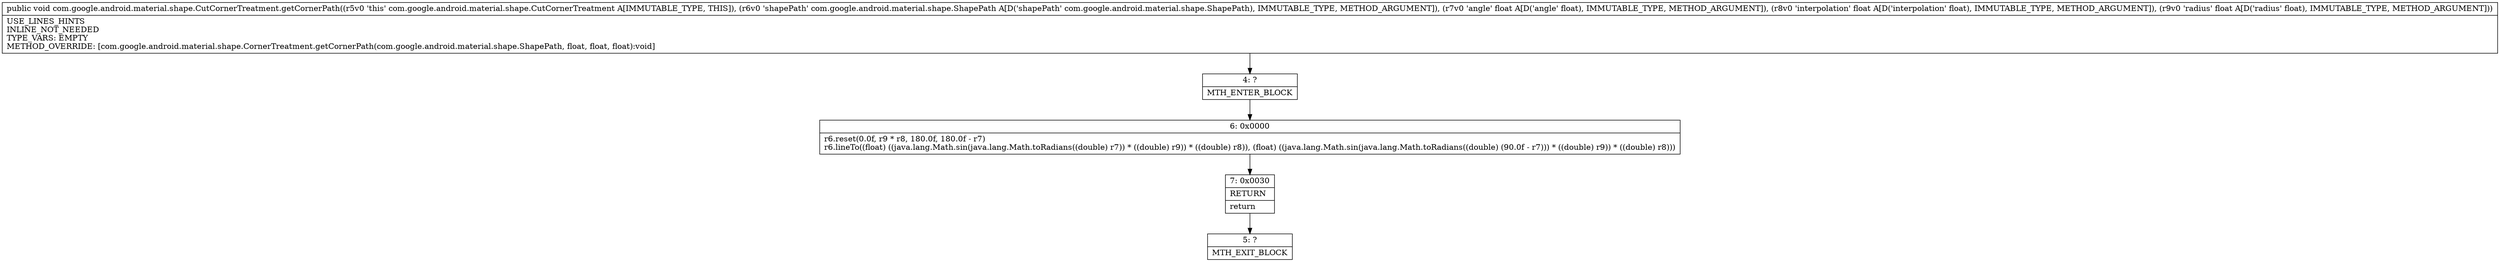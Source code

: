 digraph "CFG forcom.google.android.material.shape.CutCornerTreatment.getCornerPath(Lcom\/google\/android\/material\/shape\/ShapePath;FFF)V" {
Node_4 [shape=record,label="{4\:\ ?|MTH_ENTER_BLOCK\l}"];
Node_6 [shape=record,label="{6\:\ 0x0000|r6.reset(0.0f, r9 * r8, 180.0f, 180.0f \- r7)\lr6.lineTo((float) ((java.lang.Math.sin(java.lang.Math.toRadians((double) r7)) * ((double) r9)) * ((double) r8)), (float) ((java.lang.Math.sin(java.lang.Math.toRadians((double) (90.0f \- r7))) * ((double) r9)) * ((double) r8)))\l}"];
Node_7 [shape=record,label="{7\:\ 0x0030|RETURN\l|return\l}"];
Node_5 [shape=record,label="{5\:\ ?|MTH_EXIT_BLOCK\l}"];
MethodNode[shape=record,label="{public void com.google.android.material.shape.CutCornerTreatment.getCornerPath((r5v0 'this' com.google.android.material.shape.CutCornerTreatment A[IMMUTABLE_TYPE, THIS]), (r6v0 'shapePath' com.google.android.material.shape.ShapePath A[D('shapePath' com.google.android.material.shape.ShapePath), IMMUTABLE_TYPE, METHOD_ARGUMENT]), (r7v0 'angle' float A[D('angle' float), IMMUTABLE_TYPE, METHOD_ARGUMENT]), (r8v0 'interpolation' float A[D('interpolation' float), IMMUTABLE_TYPE, METHOD_ARGUMENT]), (r9v0 'radius' float A[D('radius' float), IMMUTABLE_TYPE, METHOD_ARGUMENT]))  | USE_LINES_HINTS\lINLINE_NOT_NEEDED\lTYPE_VARS: EMPTY\lMETHOD_OVERRIDE: [com.google.android.material.shape.CornerTreatment.getCornerPath(com.google.android.material.shape.ShapePath, float, float, float):void]\l}"];
MethodNode -> Node_4;Node_4 -> Node_6;
Node_6 -> Node_7;
Node_7 -> Node_5;
}

